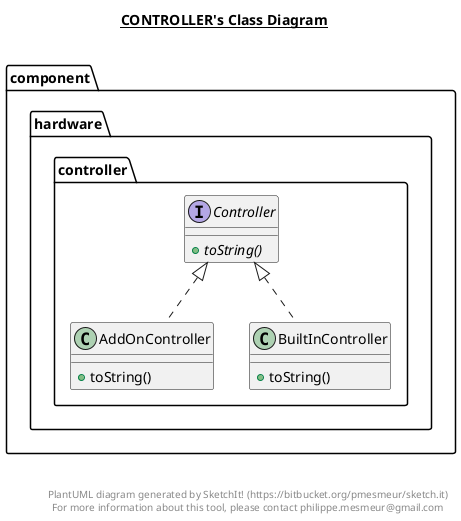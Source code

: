 @startuml

title __CONTROLLER's Class Diagram__\n

  namespace component.hardware.controller {
    class component.hardware.controller.AddOnController {
        + toString()
    }
  }
  

  namespace component.hardware.controller {
    class component.hardware.controller.BuiltInController {
        + toString()
    }
  }
  

  namespace component.hardware.controller {
    interface component.hardware.controller.Controller {
        {abstract} + toString()
    }
  }
  

  component.hardware.controller.AddOnController .up.|> component.hardware.controller.Controller
  component.hardware.controller.BuiltInController .up.|> component.hardware.controller.Controller


right footer


PlantUML diagram generated by SketchIt! (https://bitbucket.org/pmesmeur/sketch.it)
For more information about this tool, please contact philippe.mesmeur@gmail.com
endfooter

@enduml
